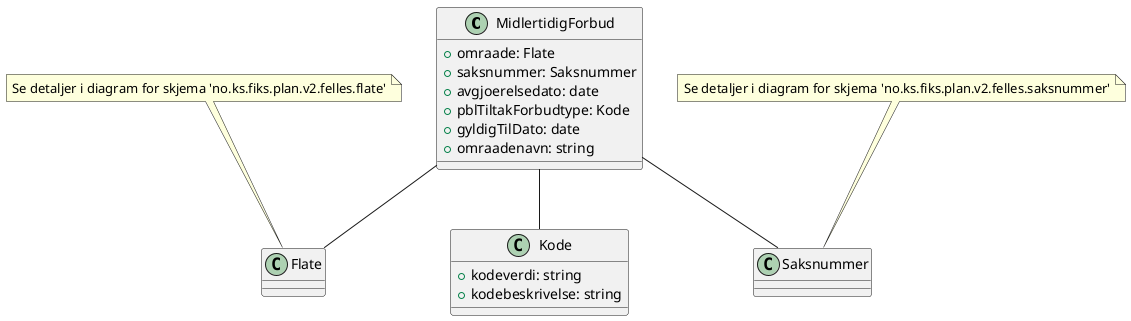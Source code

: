 @startuml
class MidlertidigForbud {
    +omraade: Flate
    +saksnummer: Saksnummer
    +avgjoerelsedato: date
    +pblTiltakForbudtype: Kode
    +gyldigTilDato: date
    +omraadenavn: string
}

MidlertidigForbud -- Flate
MidlertidigForbud -- Saksnummer
MidlertidigForbud -- Kode

note top of Flate : Se detaljer i diagram for skjema 'no.ks.fiks.plan.v2.felles.flate'
note top of Saksnummer : Se detaljer i diagram for skjema 'no.ks.fiks.plan.v2.felles.saksnummer'

class Kode {
    +kodeverdi: string
    +kodebeskrivelse: string
}

@enduml